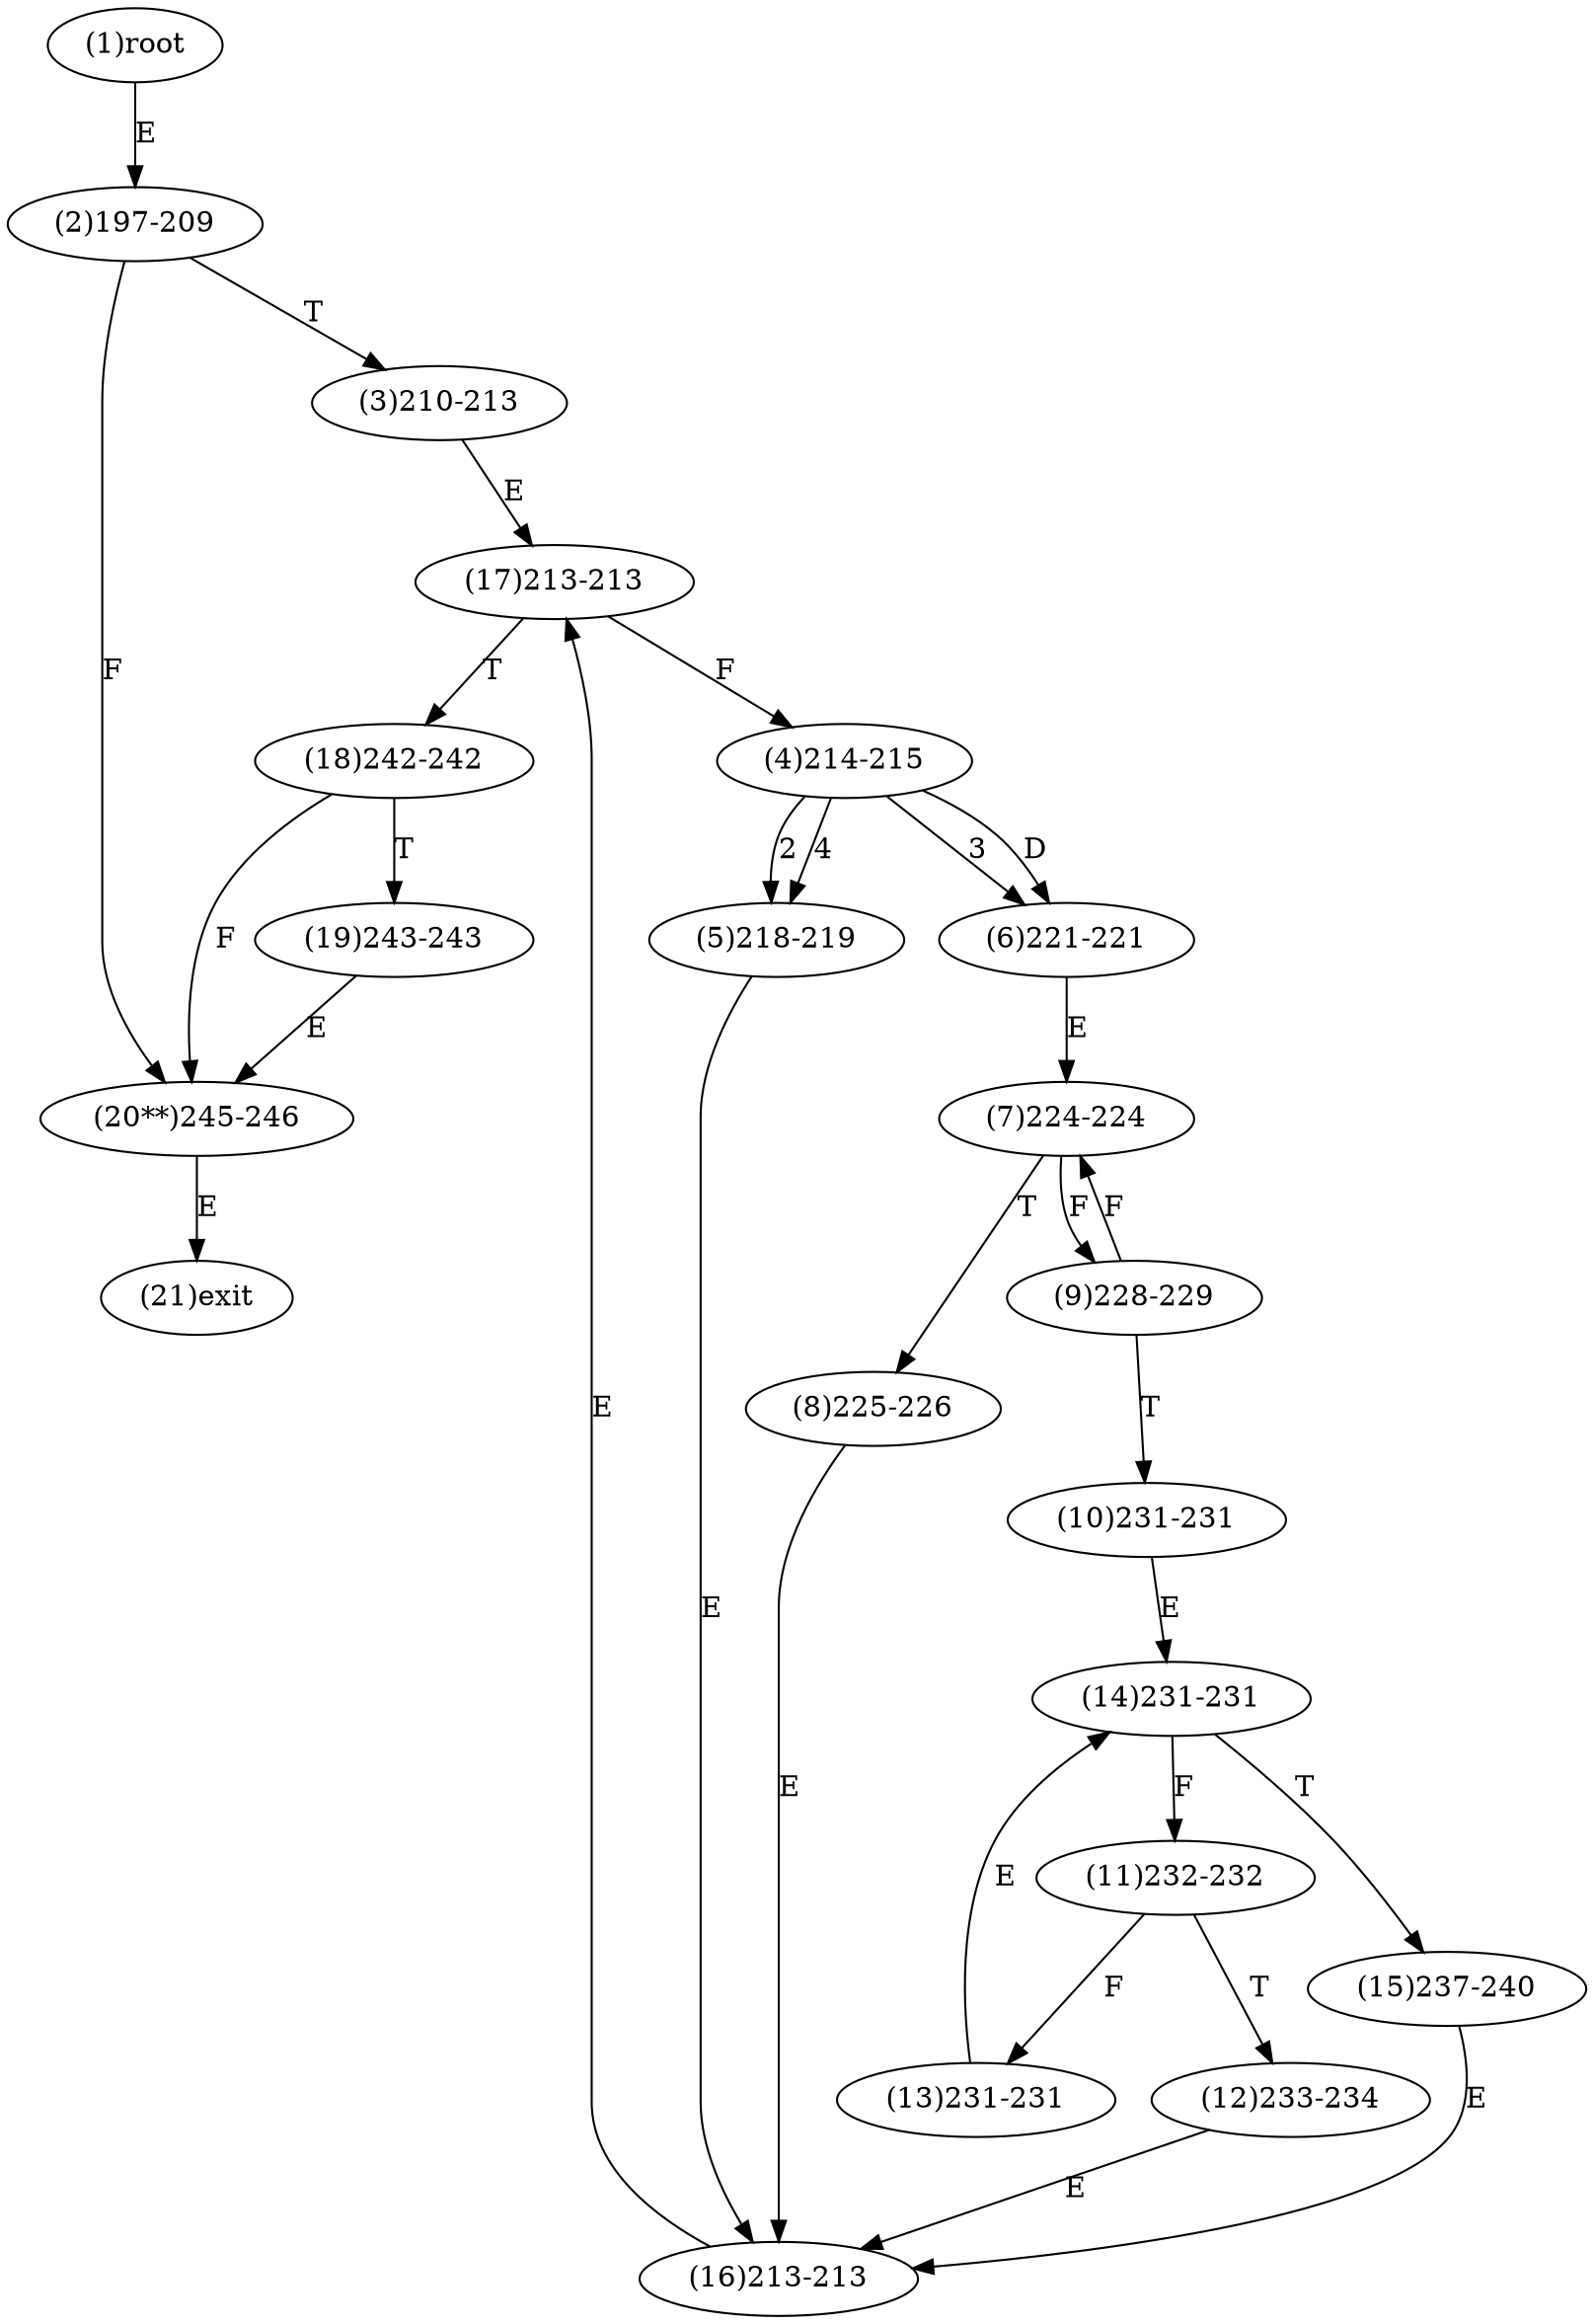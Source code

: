 digraph "" { 
1[ label="(1)root"];
2[ label="(2)197-209"];
3[ label="(3)210-213"];
4[ label="(4)214-215"];
5[ label="(5)218-219"];
6[ label="(6)221-221"];
7[ label="(7)224-224"];
8[ label="(8)225-226"];
9[ label="(9)228-229"];
10[ label="(10)231-231"];
11[ label="(11)232-232"];
12[ label="(12)233-234"];
13[ label="(13)231-231"];
14[ label="(14)231-231"];
15[ label="(15)237-240"];
17[ label="(17)213-213"];
16[ label="(16)213-213"];
19[ label="(19)243-243"];
18[ label="(18)242-242"];
21[ label="(21)exit"];
20[ label="(20**)245-246"];
1->2[ label="E"];
2->20[ label="F"];
2->3[ label="T"];
3->17[ label="E"];
4->5[ label="2"];
4->6[ label="3"];
4->5[ label="4"];
4->6[ label="D"];
5->16[ label="E"];
6->7[ label="E"];
7->9[ label="F"];
7->8[ label="T"];
8->16[ label="E"];
9->7[ label="F"];
9->10[ label="T"];
10->14[ label="E"];
11->13[ label="F"];
11->12[ label="T"];
12->16[ label="E"];
13->14[ label="E"];
14->11[ label="F"];
14->15[ label="T"];
15->16[ label="E"];
16->17[ label="E"];
17->4[ label="F"];
17->18[ label="T"];
18->20[ label="F"];
18->19[ label="T"];
19->20[ label="E"];
20->21[ label="E"];
}